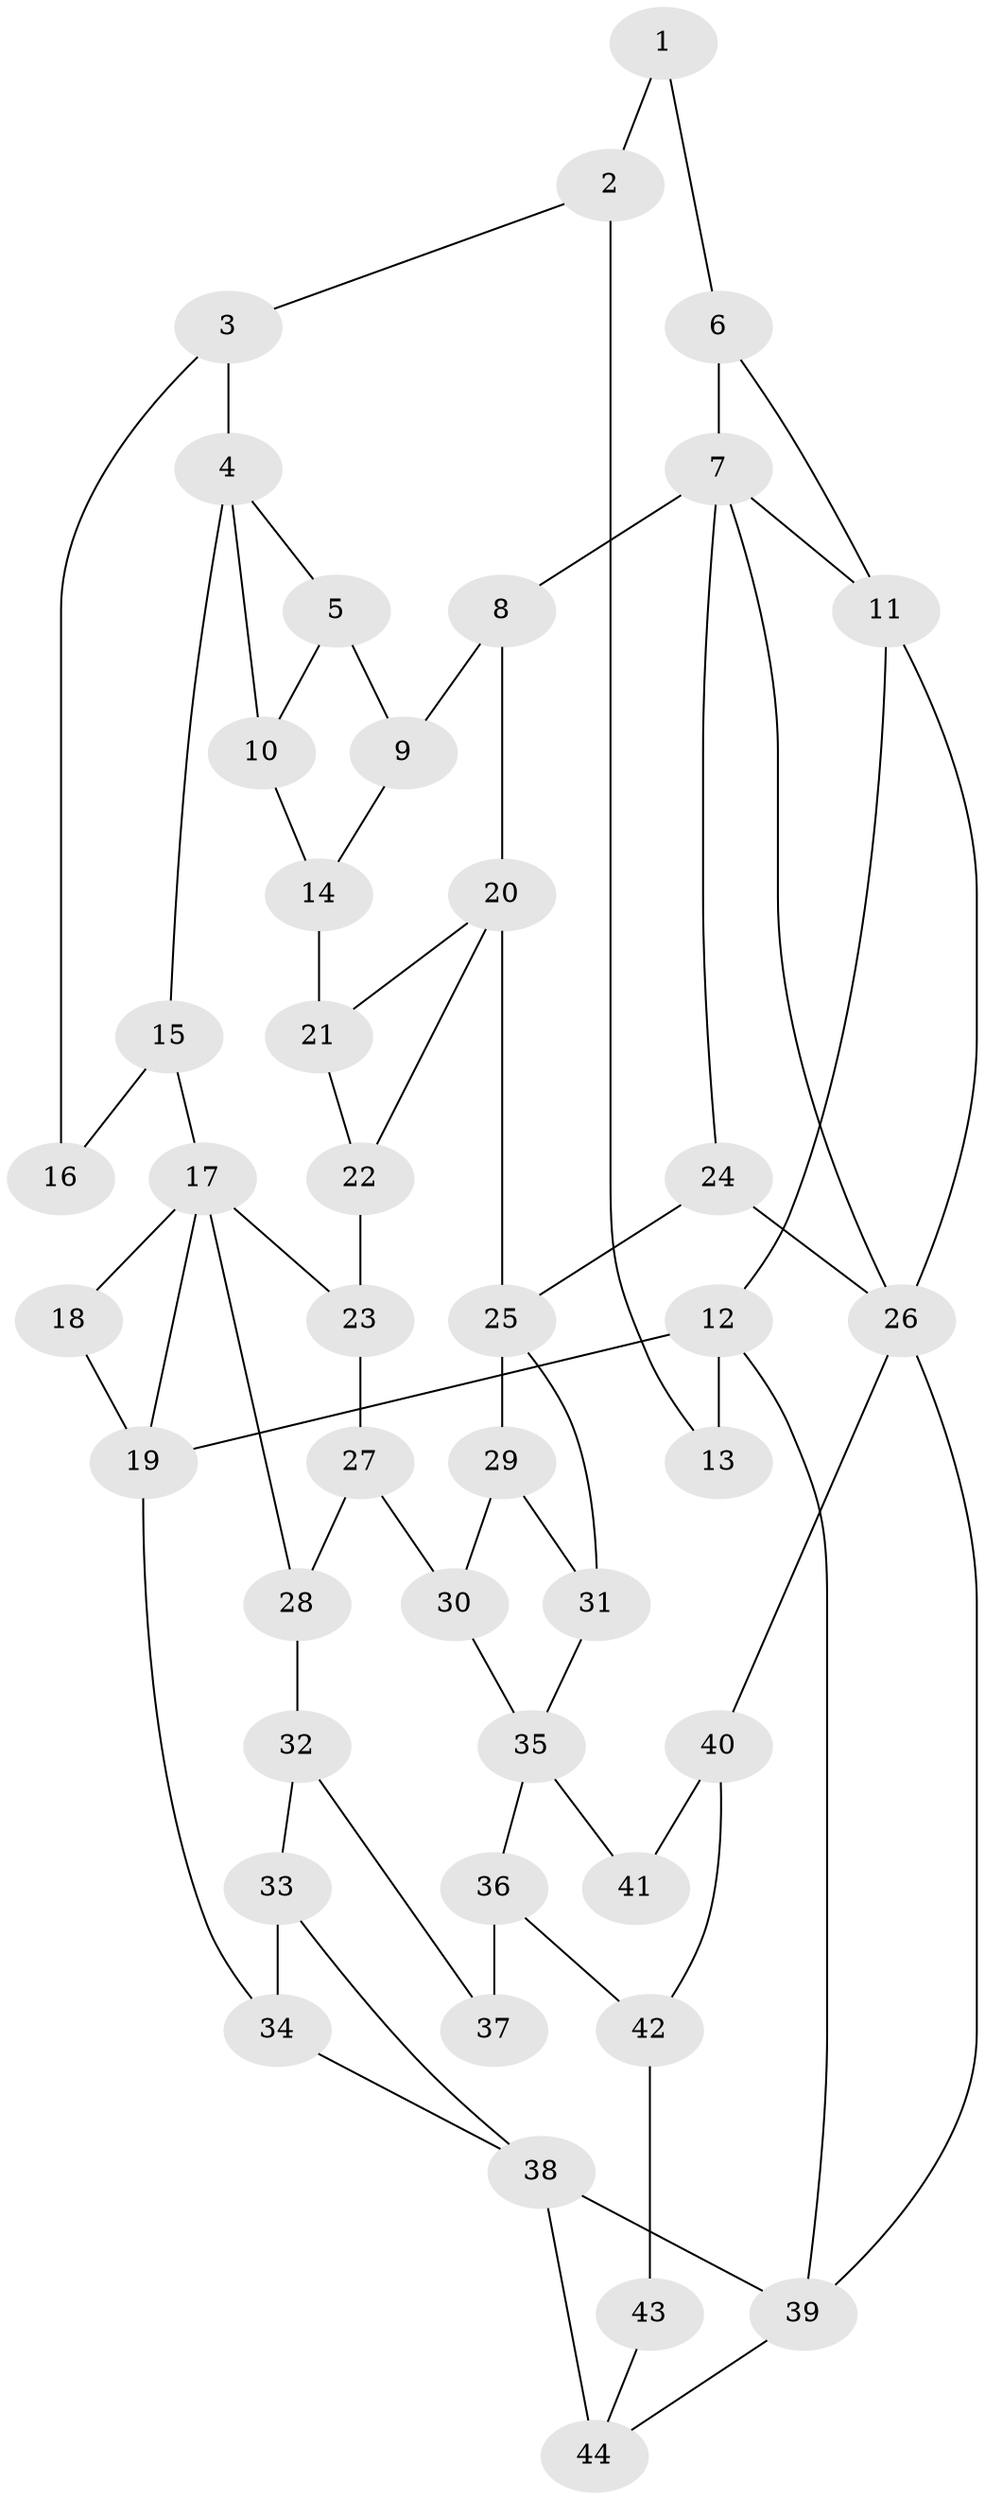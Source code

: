 // original degree distribution, {3: 0.022727272727272728, 6: 0.22727272727272727, 4: 0.25, 5: 0.5}
// Generated by graph-tools (version 1.1) at 2025/38/03/09/25 02:38:48]
// undirected, 44 vertices, 70 edges
graph export_dot {
graph [start="1"]
  node [color=gray90,style=filled];
  1;
  2;
  3;
  4;
  5;
  6;
  7;
  8;
  9;
  10;
  11;
  12;
  13;
  14;
  15;
  16;
  17;
  18;
  19;
  20;
  21;
  22;
  23;
  24;
  25;
  26;
  27;
  28;
  29;
  30;
  31;
  32;
  33;
  34;
  35;
  36;
  37;
  38;
  39;
  40;
  41;
  42;
  43;
  44;
  1 -- 2 [weight=1.0];
  1 -- 6 [weight=1.0];
  2 -- 3 [weight=1.0];
  2 -- 13 [weight=1.0];
  3 -- 4 [weight=1.0];
  3 -- 16 [weight=1.0];
  4 -- 5 [weight=1.0];
  4 -- 10 [weight=1.0];
  4 -- 15 [weight=1.0];
  5 -- 9 [weight=1.0];
  5 -- 10 [weight=2.0];
  6 -- 7 [weight=1.0];
  6 -- 11 [weight=1.0];
  7 -- 8 [weight=2.0];
  7 -- 11 [weight=1.0];
  7 -- 24 [weight=1.0];
  7 -- 26 [weight=1.0];
  8 -- 9 [weight=1.0];
  8 -- 20 [weight=1.0];
  9 -- 14 [weight=1.0];
  10 -- 14 [weight=1.0];
  11 -- 12 [weight=1.0];
  11 -- 26 [weight=1.0];
  12 -- 13 [weight=2.0];
  12 -- 19 [weight=2.0];
  12 -- 39 [weight=1.0];
  14 -- 21 [weight=1.0];
  15 -- 16 [weight=2.0];
  15 -- 17 [weight=2.0];
  17 -- 18 [weight=1.0];
  17 -- 19 [weight=1.0];
  17 -- 23 [weight=1.0];
  17 -- 28 [weight=1.0];
  18 -- 19 [weight=2.0];
  19 -- 34 [weight=1.0];
  20 -- 21 [weight=1.0];
  20 -- 22 [weight=1.0];
  20 -- 25 [weight=2.0];
  21 -- 22 [weight=1.0];
  22 -- 23 [weight=1.0];
  23 -- 27 [weight=1.0];
  24 -- 25 [weight=2.0];
  24 -- 26 [weight=1.0];
  25 -- 29 [weight=1.0];
  25 -- 31 [weight=1.0];
  26 -- 39 [weight=1.0];
  26 -- 40 [weight=2.0];
  27 -- 28 [weight=1.0];
  27 -- 30 [weight=1.0];
  28 -- 32 [weight=1.0];
  29 -- 30 [weight=1.0];
  29 -- 31 [weight=1.0];
  30 -- 35 [weight=1.0];
  31 -- 35 [weight=1.0];
  32 -- 33 [weight=1.0];
  32 -- 37 [weight=1.0];
  33 -- 34 [weight=1.0];
  33 -- 38 [weight=1.0];
  34 -- 38 [weight=1.0];
  35 -- 36 [weight=2.0];
  35 -- 41 [weight=2.0];
  36 -- 37 [weight=2.0];
  36 -- 42 [weight=2.0];
  38 -- 39 [weight=1.0];
  38 -- 44 [weight=3.0];
  39 -- 44 [weight=1.0];
  40 -- 41 [weight=1.0];
  40 -- 42 [weight=2.0];
  42 -- 43 [weight=2.0];
  43 -- 44 [weight=2.0];
}
